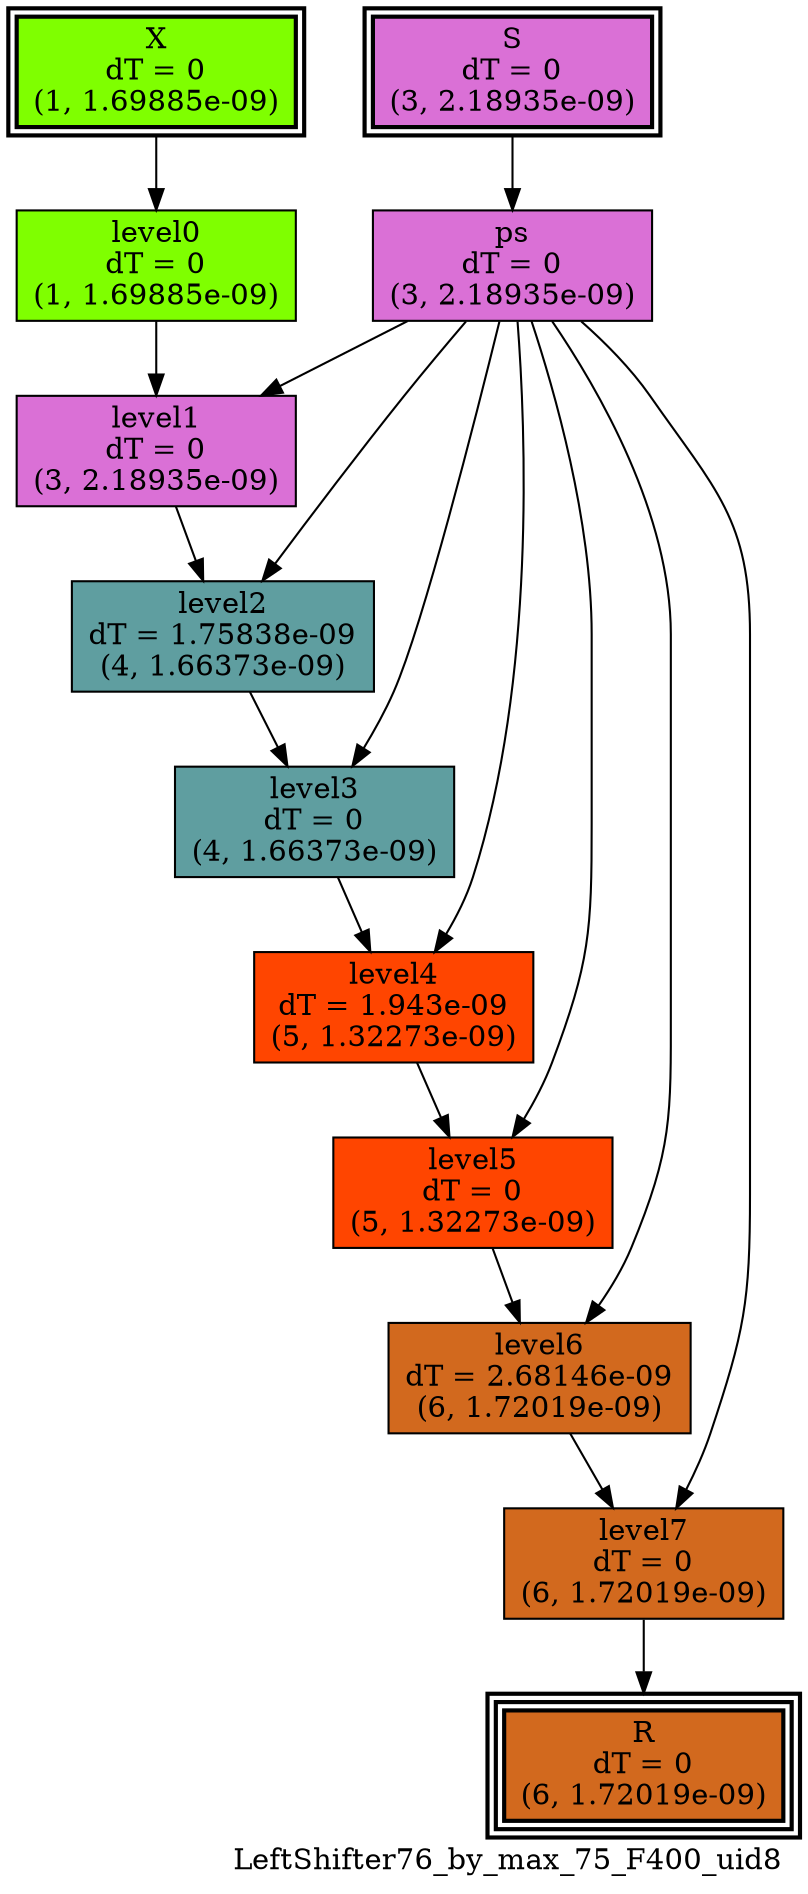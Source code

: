 digraph LeftShifter76_by_max_75_F400_uid8
{
	//graph drawing options
	label=LeftShifter76_by_max_75_F400_uid8;
	labelloc=bottom;
	labeljust=right;
	ratio=auto;
	nodesep=0.25;
	ranksep=0.5;

	//input/output signals of operator LeftShifter76_by_max_75_F400_uid8
	X__LeftShifter76_by_max_75_F400_uid8 [ label="X\ndT = 0\n(1, 1.69885e-09)", shape=box, color=black, style="bold, filled", fillcolor=chartreuse, peripheries=2 ];
	S__LeftShifter76_by_max_75_F400_uid8 [ label="S\ndT = 0\n(3, 2.18935e-09)", shape=box, color=black, style="bold, filled", fillcolor=orchid, peripheries=2 ];
	R__LeftShifter76_by_max_75_F400_uid8 [ label="R\ndT = 0\n(6, 1.72019e-09)", shape=box, color=black, style="bold, filled", fillcolor=chocolate, peripheries=3 ];
	{rank=same X__LeftShifter76_by_max_75_F400_uid8, S__LeftShifter76_by_max_75_F400_uid8};
	{rank=same R__LeftShifter76_by_max_75_F400_uid8};
	//internal signals of operator LeftShifter76_by_max_75_F400_uid8
	ps__LeftShifter76_by_max_75_F400_uid8 [ label="ps\ndT = 0\n(3, 2.18935e-09)", shape=box, color=black, style=filled, fillcolor=orchid, peripheries=1 ];
	level0__LeftShifter76_by_max_75_F400_uid8 [ label="level0\ndT = 0\n(1, 1.69885e-09)", shape=box, color=black, style=filled, fillcolor=chartreuse, peripheries=1 ];
	level1__LeftShifter76_by_max_75_F400_uid8 [ label="level1\ndT = 0\n(3, 2.18935e-09)", shape=box, color=black, style=filled, fillcolor=orchid, peripheries=1 ];
	level2__LeftShifter76_by_max_75_F400_uid8 [ label="level2\ndT = 1.75838e-09\n(4, 1.66373e-09)", shape=box, color=black, style=filled, fillcolor=cadetblue, peripheries=1 ];
	level3__LeftShifter76_by_max_75_F400_uid8 [ label="level3\ndT = 0\n(4, 1.66373e-09)", shape=box, color=black, style=filled, fillcolor=cadetblue, peripheries=1 ];
	level4__LeftShifter76_by_max_75_F400_uid8 [ label="level4\ndT = 1.943e-09\n(5, 1.32273e-09)", shape=box, color=black, style=filled, fillcolor=orangered, peripheries=1 ];
	level5__LeftShifter76_by_max_75_F400_uid8 [ label="level5\ndT = 0\n(5, 1.32273e-09)", shape=box, color=black, style=filled, fillcolor=orangered, peripheries=1 ];
	level6__LeftShifter76_by_max_75_F400_uid8 [ label="level6\ndT = 2.68146e-09\n(6, 1.72019e-09)", shape=box, color=black, style=filled, fillcolor=chocolate, peripheries=1 ];
	level7__LeftShifter76_by_max_75_F400_uid8 [ label="level7\ndT = 0\n(6, 1.72019e-09)", shape=box, color=black, style=filled, fillcolor=chocolate, peripheries=1 ];

	//subcomponents of operator LeftShifter76_by_max_75_F400_uid8

	//input and internal signal connections of operator LeftShifter76_by_max_75_F400_uid8
	X__LeftShifter76_by_max_75_F400_uid8 -> level0__LeftShifter76_by_max_75_F400_uid8 [ arrowhead=normal, arrowsize=1.0, arrowtail=normal, color=black, dir=forward  ];
	S__LeftShifter76_by_max_75_F400_uid8 -> ps__LeftShifter76_by_max_75_F400_uid8 [ arrowhead=normal, arrowsize=1.0, arrowtail=normal, color=black, dir=forward  ];
	ps__LeftShifter76_by_max_75_F400_uid8 -> level1__LeftShifter76_by_max_75_F400_uid8 [ arrowhead=normal, arrowsize=1.0, arrowtail=normal, color=black, dir=forward  ];
	ps__LeftShifter76_by_max_75_F400_uid8 -> level2__LeftShifter76_by_max_75_F400_uid8 [ arrowhead=normal, arrowsize=1.0, arrowtail=normal, color=black, dir=forward  ];
	ps__LeftShifter76_by_max_75_F400_uid8 -> level3__LeftShifter76_by_max_75_F400_uid8 [ arrowhead=normal, arrowsize=1.0, arrowtail=normal, color=black, dir=forward  ];
	ps__LeftShifter76_by_max_75_F400_uid8 -> level4__LeftShifter76_by_max_75_F400_uid8 [ arrowhead=normal, arrowsize=1.0, arrowtail=normal, color=black, dir=forward  ];
	ps__LeftShifter76_by_max_75_F400_uid8 -> level5__LeftShifter76_by_max_75_F400_uid8 [ arrowhead=normal, arrowsize=1.0, arrowtail=normal, color=black, dir=forward  ];
	ps__LeftShifter76_by_max_75_F400_uid8 -> level6__LeftShifter76_by_max_75_F400_uid8 [ arrowhead=normal, arrowsize=1.0, arrowtail=normal, color=black, dir=forward  ];
	ps__LeftShifter76_by_max_75_F400_uid8 -> level7__LeftShifter76_by_max_75_F400_uid8 [ arrowhead=normal, arrowsize=1.0, arrowtail=normal, color=black, dir=forward  ];
	level0__LeftShifter76_by_max_75_F400_uid8 -> level1__LeftShifter76_by_max_75_F400_uid8 [ arrowhead=normal, arrowsize=1.0, arrowtail=normal, color=black, dir=forward  ];
	level1__LeftShifter76_by_max_75_F400_uid8 -> level2__LeftShifter76_by_max_75_F400_uid8 [ arrowhead=normal, arrowsize=1.0, arrowtail=normal, color=black, dir=forward  ];
	level2__LeftShifter76_by_max_75_F400_uid8 -> level3__LeftShifter76_by_max_75_F400_uid8 [ arrowhead=normal, arrowsize=1.0, arrowtail=normal, color=black, dir=forward  ];
	level3__LeftShifter76_by_max_75_F400_uid8 -> level4__LeftShifter76_by_max_75_F400_uid8 [ arrowhead=normal, arrowsize=1.0, arrowtail=normal, color=black, dir=forward  ];
	level4__LeftShifter76_by_max_75_F400_uid8 -> level5__LeftShifter76_by_max_75_F400_uid8 [ arrowhead=normal, arrowsize=1.0, arrowtail=normal, color=black, dir=forward  ];
	level5__LeftShifter76_by_max_75_F400_uid8 -> level6__LeftShifter76_by_max_75_F400_uid8 [ arrowhead=normal, arrowsize=1.0, arrowtail=normal, color=black, dir=forward  ];
	level6__LeftShifter76_by_max_75_F400_uid8 -> level7__LeftShifter76_by_max_75_F400_uid8 [ arrowhead=normal, arrowsize=1.0, arrowtail=normal, color=black, dir=forward  ];
	level7__LeftShifter76_by_max_75_F400_uid8 -> R__LeftShifter76_by_max_75_F400_uid8 [ arrowhead=normal, arrowsize=1.0, arrowtail=normal, color=black, dir=forward  ];
}

